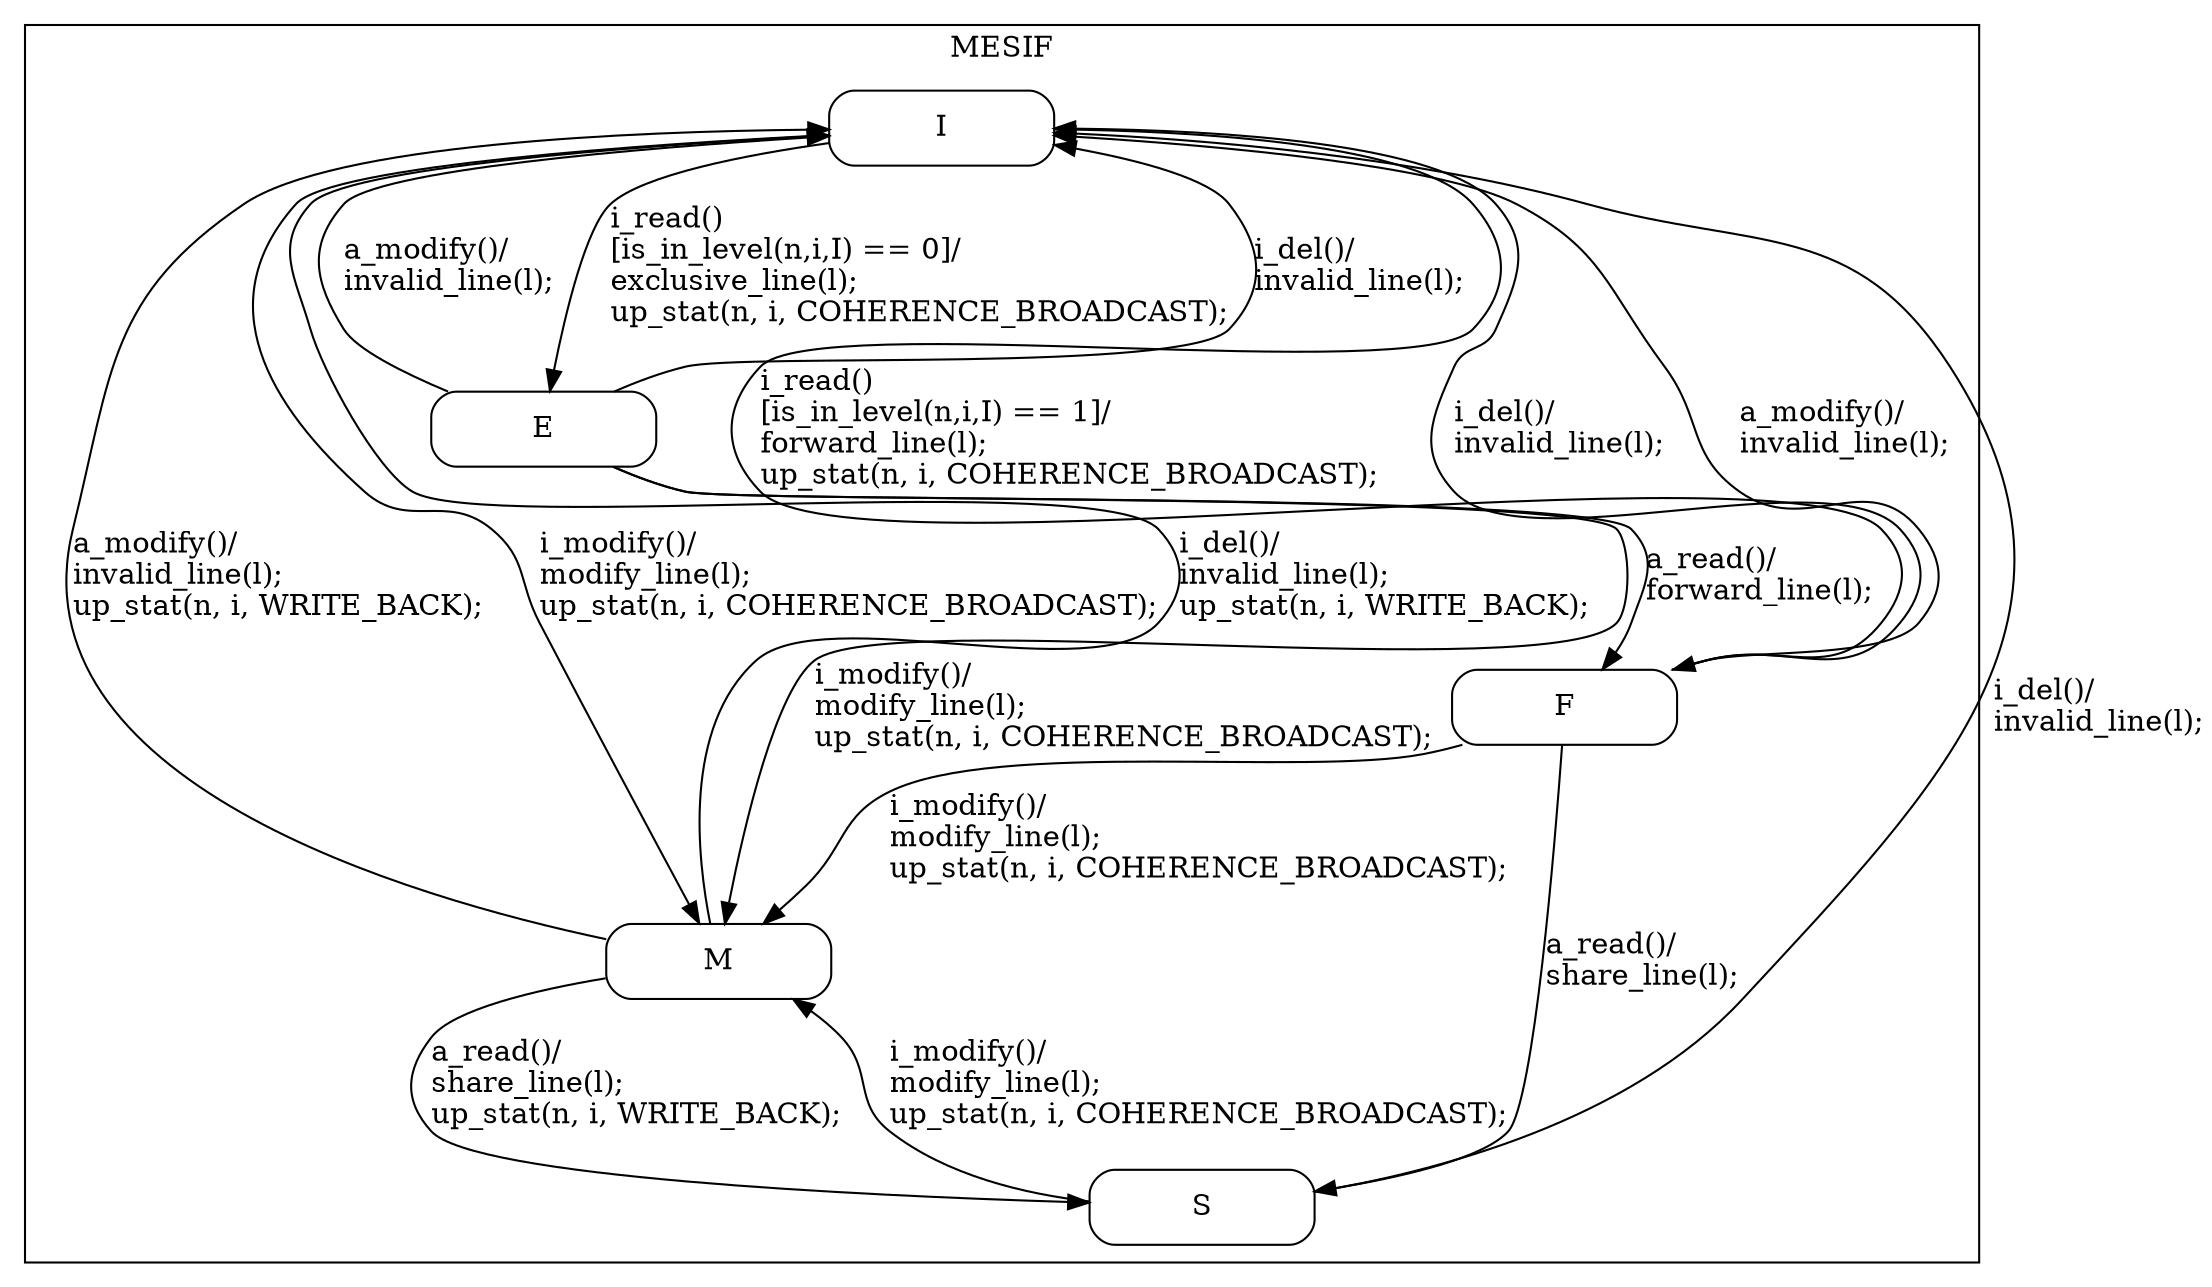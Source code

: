 digraph coherence {

    node
        [shape=Mrecord width=1.5];

    subgraph cluster_MESIF {

        label="MESIF";

        //
        // States (Nodes)
        //

        "MESIF::I"
            [label="{I}"];

        "MESIF::M"
            [label="{M}"];

        "MESIF::S"
            [label="{S}"];

        "MESIF::E"
            [label="{E}"];

        "MESIF::F"
            [label="{F}"];

        //
        // Transitions (Edges)
        //

        "MESIF::I" -> "MESIF::F"
            [label="i_read()\l\[is_in_level(n,i,I) == 1\]/\lforward_line(l);\lup_stat(n, i, COHERENCE_BROADCAST);\l"];

        "MESIF::I" -> "MESIF::E"
            [label="i_read()\l\[is_in_level(n,i,I) == 0\]/\lexclusive_line(l);\lup_stat(n, i, COHERENCE_BROADCAST);\l"];

        "MESIF::I" -> "MESIF::M"
            [label="i_modify()/\lmodify_line(l);\lup_stat(n, i, COHERENCE_BROADCAST);\l"];

        "MESIF::M" -> "MESIF::S"
            [label="a_read()/\lshare_line(l);\lup_stat(n, i, WRITE_BACK);\l"];

        "MESIF::M" -> "MESIF::I"
            [label="i_del()/\linvalid_line(l);\lup_stat(n, i, WRITE_BACK);\l"];

        "MESIF::M" -> "MESIF::I"
            [label="a_modify()/\linvalid_line(l);\lup_stat(n, i, WRITE_BACK);\l"];

        "MESIF::S" -> "MESIF::M"
            [label="i_modify()/\lmodify_line(l);\lup_stat(n, i, COHERENCE_BROADCAST);\l"];

        "MESIF::S" -> "MESIF::I"
            [label="i_del()/\linvalid_line(l);\l"];

        "MESIF::E" -> "MESIF::F"
            [label="a_read()/\lforward_line(l);\l"];

        "MESIF::E" -> "MESIF::M"
            [label="i_modify()/\lmodify_line(l);\lup_stat(n, i, COHERENCE_BROADCAST);\l"];

        "MESIF::E" -> "MESIF::I"
            [label="i_del()/\linvalid_line(l);\l"];

        "MESIF::E" -> "MESIF::I"
            [label="a_modify()/\linvalid_line(l);\l"];

        "MESIF::F" -> "MESIF::S"
            [label="a_read()/\lshare_line(l);\l"];

        "MESIF::F" -> "MESIF::M"
            [label="i_modify()/\lmodify_line(l);\lup_stat(n, i, COHERENCE_BROADCAST);\l"];

        "MESIF::F" -> "MESIF::I"
            [label="i_del()/\linvalid_line(l);\l"];

        "MESIF::F" -> "MESIF::I"
            [label="a_modify()/\linvalid_line(l);\l"];
    }

}
